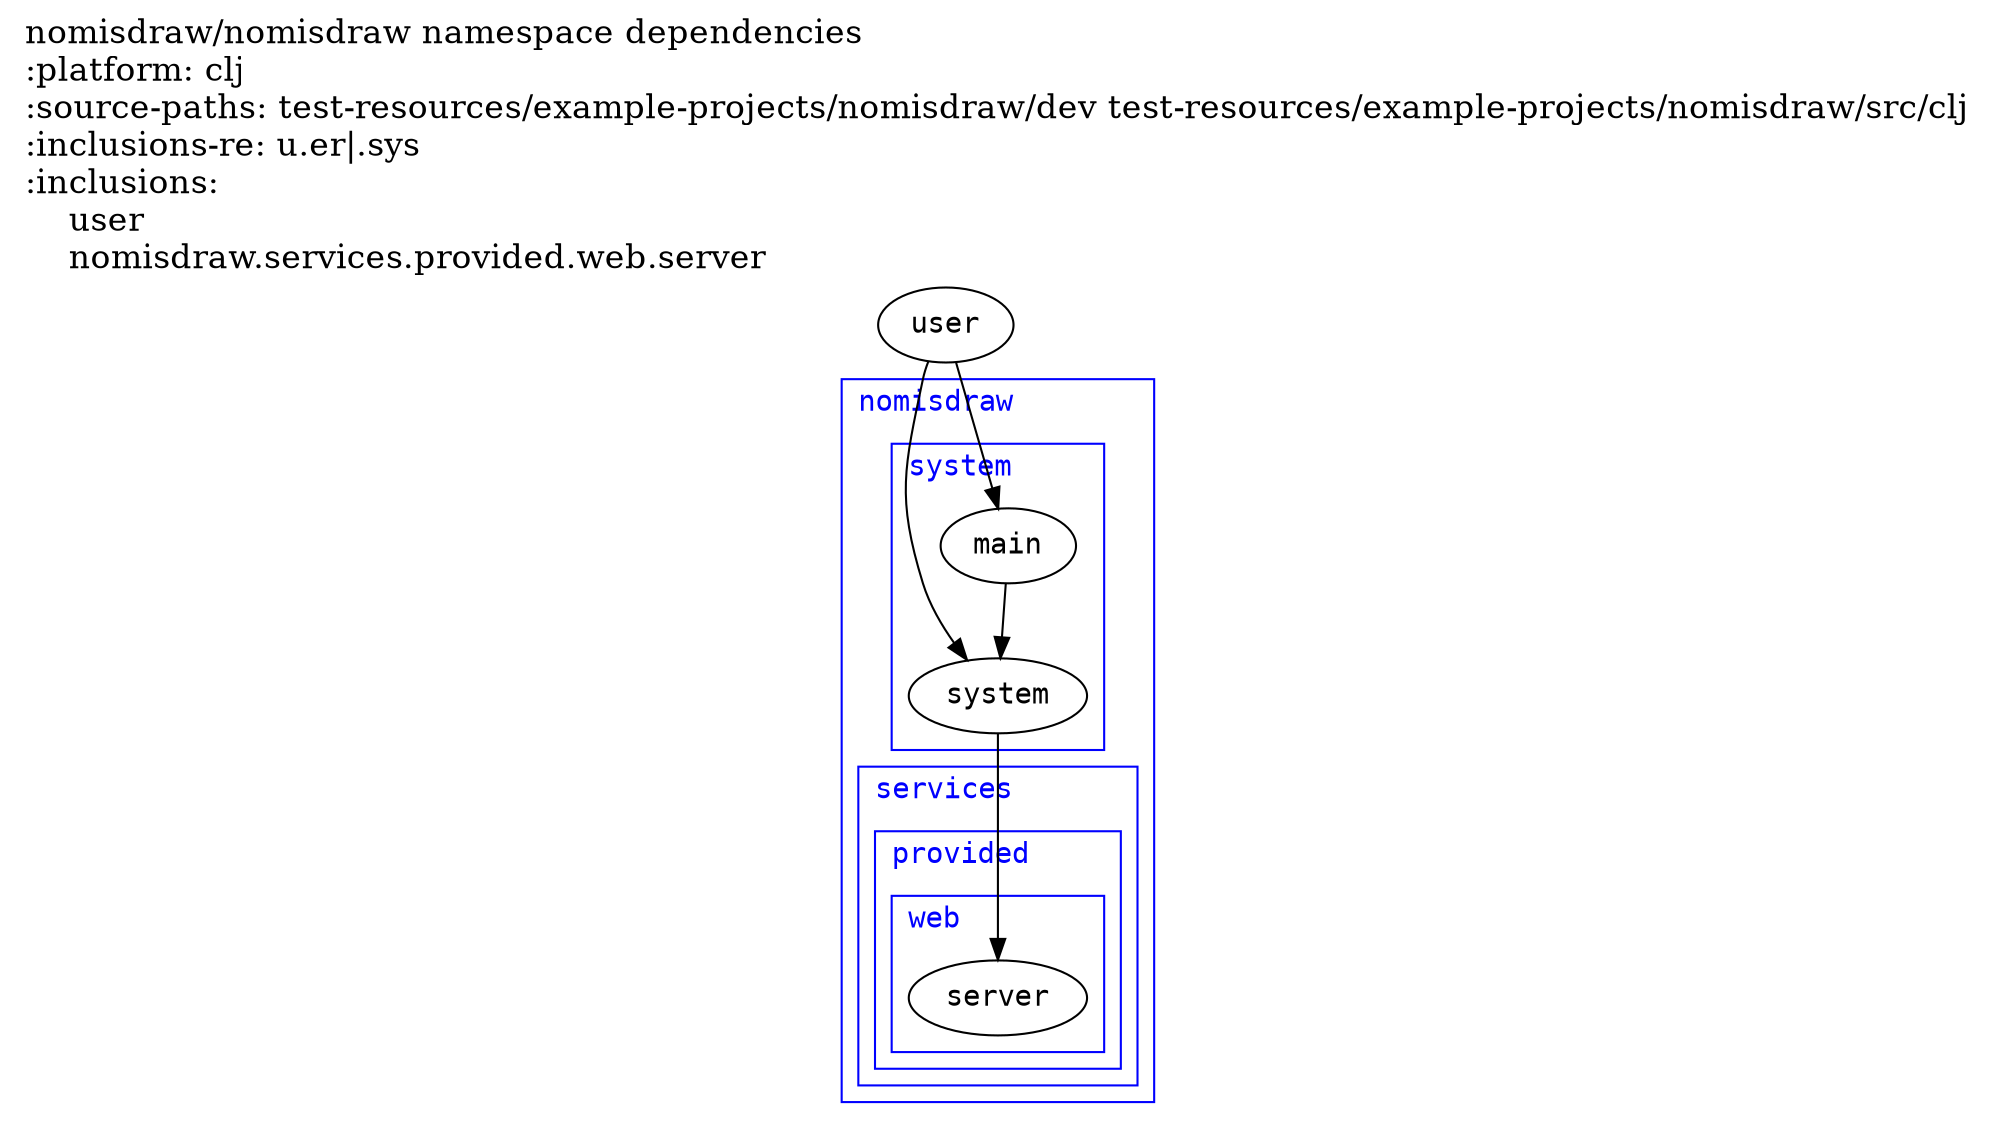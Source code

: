digraph {
graph[dpi=300, rankdir=TP]
node[fontname="Monospace"]
edge[fontname="Monospace"]

node2[style=solid, label="user", color=black, fontcolor=black]
labeljust=left
subgraph cluster4 {
graph[dpi=100, style=solid, label="nomisdraw", color=blue, fontcolor=blue, fontname="Monospace", rankdir=TP]
node[fontname="Monospace"]
edge[fontname="Monospace"]

labeljust=left
subgraph cluster6 {
graph[dpi=100, style=solid, label="system", color=blue, fontcolor=blue, fontname="Monospace", rankdir=TP]
node[fontname="Monospace"]
edge[fontname="Monospace"]

node8[style=solid, label="system", color=black, fontcolor=black]
node10[style=solid, label="main", color=black, fontcolor=black]
labeljust=left
}

subgraph cluster12 {
graph[dpi=100, style=solid, label="services", color=blue, fontcolor=blue, fontname="Monospace", rankdir=TP]
node[fontname="Monospace"]
edge[fontname="Monospace"]

labeljust=left
subgraph cluster14 {
graph[dpi=100, style=solid, label="provided", color=blue, fontcolor=blue, fontname="Monospace", rankdir=TP]
node[fontname="Monospace"]
edge[fontname="Monospace"]

labeljust=left
subgraph cluster16 {
graph[dpi=100, style=solid, label="web", color=blue, fontcolor=blue, fontname="Monospace", rankdir=TP]
node[fontname="Monospace"]
edge[fontname="Monospace"]

node18[style=solid, label="server", color=black, fontcolor=black]
labeljust=left
}

}

}

}

node2 -> node8[style=solid, label=""]
node2 -> node10[style=solid, label=""]
node8 -> node18[style=solid, label=""]
node10 -> node8[style=solid, label=""]
label="nomisdraw/nomisdraw namespace dependencies\l:platform: clj\l:source-paths: test-resources/example-projects/nomisdraw/dev test-resources/example-projects/nomisdraw/src/clj\l:inclusions-re: u.er|\.sys\l:inclusions:\l    user\l    nomisdraw.services.provided.web.server\l"
labelloc=top
fontsize=16.0
}
